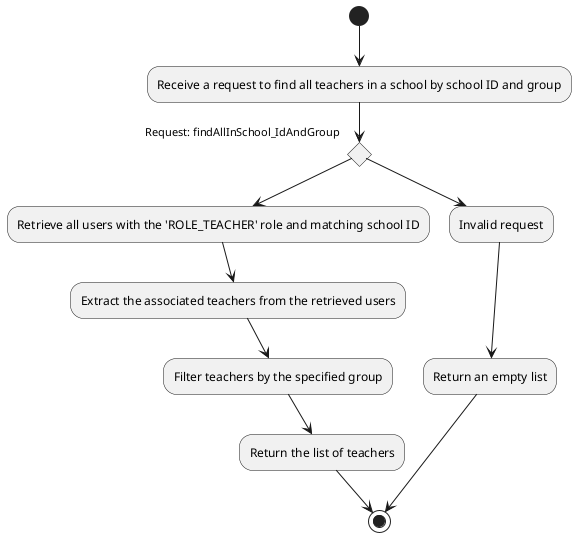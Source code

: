 @startuml

(*) --> "Receive a request to find all teachers in a school by school ID and group"

if "Request: findAllInSchool_IdAndGroup" then
    --> "Retrieve all users with the 'ROLE_TEACHER' role and matching school ID"
    --> "Extract the associated teachers from the retrieved users"
    --> "Filter teachers by the specified group"
    --> "Return the list of teachers"
    --> (*)
else
    --> "Invalid request"
    --> "Return an empty list"
    --> (*)
endif

@enduml
